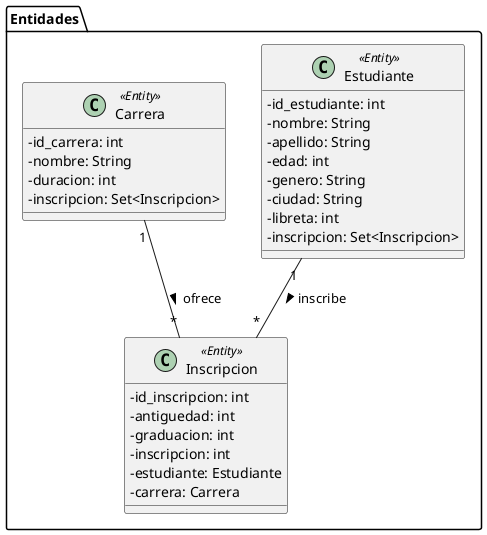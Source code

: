 @startuml clases
' Archivo: clases.wsd
' Diagrama de clases para Entidades JPA: Estudiante, Carrera, Inscripcion

skinparam classAttributeIconSize 0

package Entidades {
  
  class Estudiante <<Entity>> {
    - id_estudiante: int
    - nombre: String
    - apellido: String
    - edad: int
    - genero: String
    - ciudad: String
    - libreta: int
    - inscripcion: Set<Inscripcion>
  }

  class Carrera <<Entity>> {
    - id_carrera: int
    - nombre: String
    - duracion: int
    - inscripcion: Set<Inscripcion>
  }

  class Inscripcion <<Entity>> {
    - id_inscripcion: int
    - antiguedad: int
    - graduacion: int
    - inscripcion: int
    - estudiante: Estudiante
    - carrera: Carrera
  }

  ' Relaciones y multiplicidades
  Estudiante "1" -- "*" Inscripcion : inscribe >
  Carrera     "1" -- "*" Inscripcion : ofrece >
  

}
@enduml
